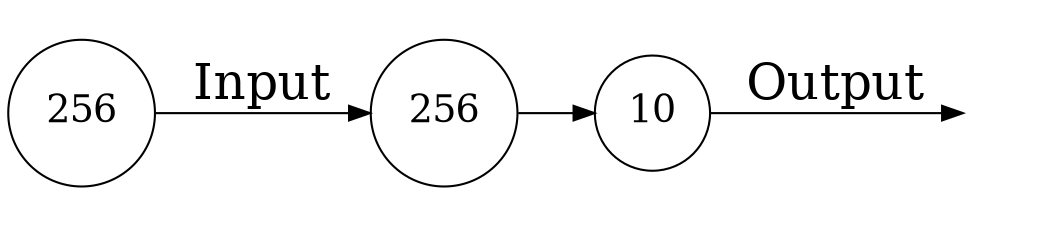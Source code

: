 digraph example3 {
    rankdir = "LR";
    ratio=0.2;
    graph [margin=0];
    edge [arrowsize=1, fontsize=24];
    node [shape=circle, width=0.07, fontsize=18];

    s [label="256"]
    o [color=white, label=" "]
    s -> "256" [label="Input"]
    "256" -> "10"
    "10" -> o [label="Output"]

}